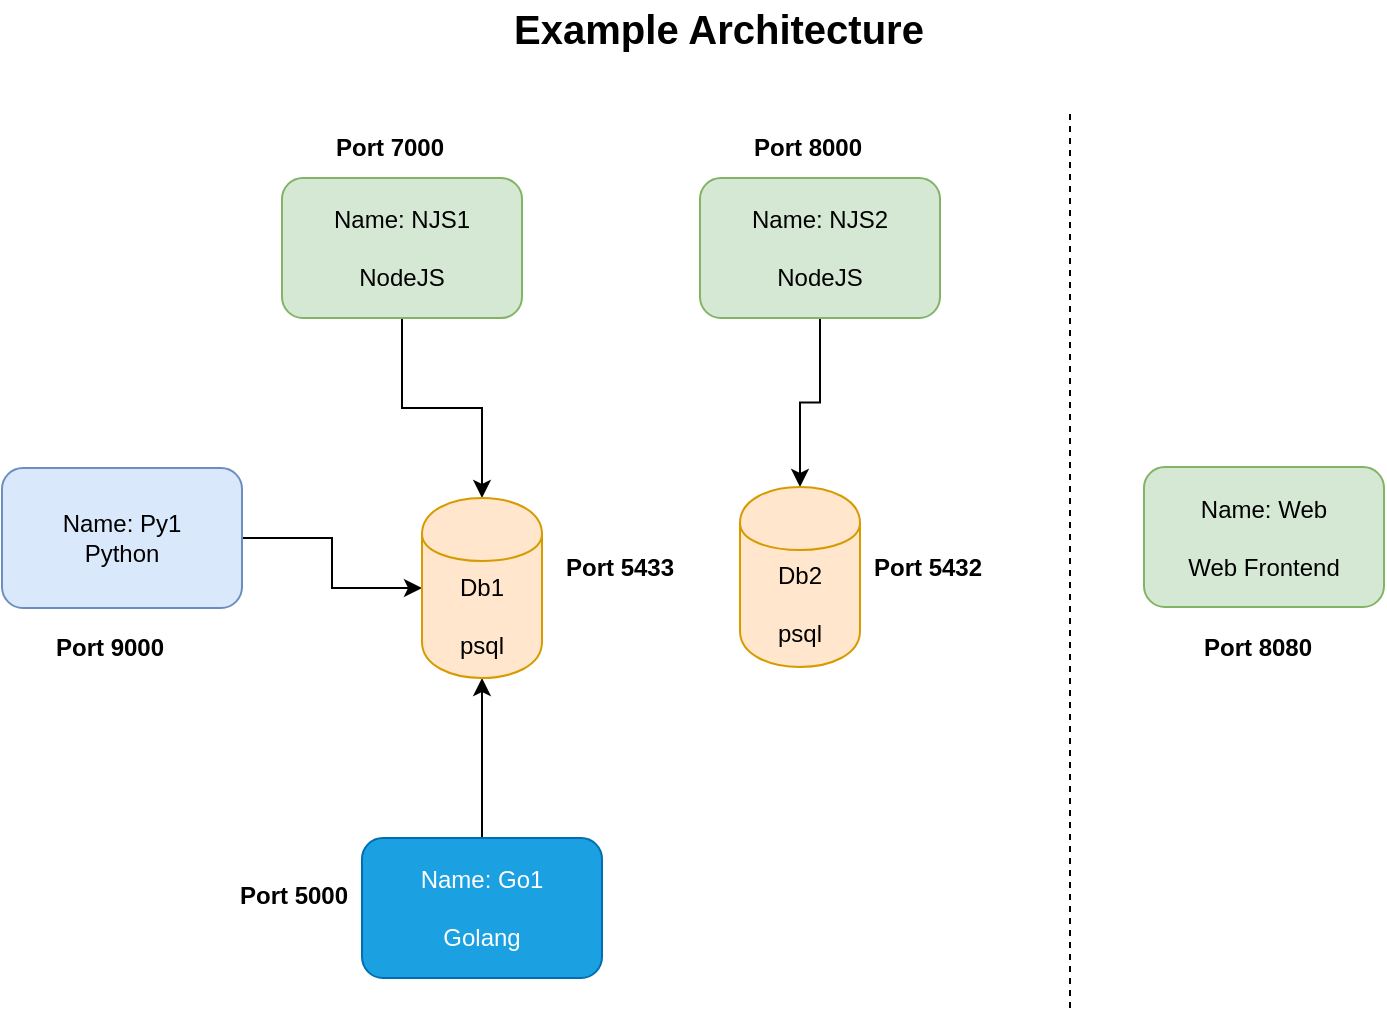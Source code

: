 <mxfile version="10.5.8" type="device"><diagram id="nauaSYXp1gsy5ivYwOJk" name="Page-1"><mxGraphModel dx="918" dy="527" grid="1" gridSize="10" guides="1" tooltips="1" connect="1" arrows="1" fold="1" page="1" pageScale="1" pageWidth="850" pageHeight="1100" math="0" shadow="0"><root><mxCell id="0"/><mxCell id="1" parent="0"/><mxCell id="93iTRA1JfwhMFqF6MwlR-8" style="edgeStyle=orthogonalEdgeStyle;rounded=0;orthogonalLoop=1;jettySize=auto;html=1;" parent="1" source="93iTRA1JfwhMFqF6MwlR-1" target="93iTRA1JfwhMFqF6MwlR-6" edge="1"><mxGeometry relative="1" as="geometry"/></mxCell><mxCell id="93iTRA1JfwhMFqF6MwlR-1" value="Name: NJS1&lt;br&gt;&lt;br&gt;NodeJS " style="rounded=1;whiteSpace=wrap;html=1;fillColor=#d5e8d4;strokeColor=#82b366;" parent="1" vertex="1"><mxGeometry x="210" y="110" width="120" height="70" as="geometry"/></mxCell><mxCell id="93iTRA1JfwhMFqF6MwlR-9" style="edgeStyle=orthogonalEdgeStyle;rounded=0;orthogonalLoop=1;jettySize=auto;html=1;entryX=0.5;entryY=0;entryDx=0;entryDy=0;" parent="1" source="93iTRA1JfwhMFqF6MwlR-2" target="93iTRA1JfwhMFqF6MwlR-7" edge="1"><mxGeometry relative="1" as="geometry"/></mxCell><mxCell id="93iTRA1JfwhMFqF6MwlR-2" value="Name: NJS2&lt;br&gt;&lt;br&gt;NodeJS " style="rounded=1;whiteSpace=wrap;html=1;fillColor=#d5e8d4;strokeColor=#82b366;" parent="1" vertex="1"><mxGeometry x="419" y="110" width="120" height="70" as="geometry"/></mxCell><mxCell id="93iTRA1JfwhMFqF6MwlR-14" style="edgeStyle=orthogonalEdgeStyle;rounded=0;orthogonalLoop=1;jettySize=auto;html=1;" parent="1" source="93iTRA1JfwhMFqF6MwlR-3" target="93iTRA1JfwhMFqF6MwlR-6" edge="1"><mxGeometry relative="1" as="geometry"/></mxCell><mxCell id="93iTRA1JfwhMFqF6MwlR-3" value="Name: Py1&lt;br&gt;Python" style="rounded=1;whiteSpace=wrap;html=1;fillColor=#dae8fc;strokeColor=#6c8ebf;" parent="1" vertex="1"><mxGeometry x="70" y="255" width="120" height="70" as="geometry"/></mxCell><mxCell id="93iTRA1JfwhMFqF6MwlR-11" style="edgeStyle=orthogonalEdgeStyle;rounded=0;orthogonalLoop=1;jettySize=auto;html=1;entryX=0.5;entryY=1;entryDx=0;entryDy=0;" parent="1" source="93iTRA1JfwhMFqF6MwlR-5" target="93iTRA1JfwhMFqF6MwlR-6" edge="1"><mxGeometry relative="1" as="geometry"/></mxCell><mxCell id="93iTRA1JfwhMFqF6MwlR-5" value="&lt;div&gt;Name: Go1&lt;/div&gt;&lt;div&gt;&lt;br&gt;&lt;/div&gt;Golang" style="rounded=1;whiteSpace=wrap;html=1;fillColor=#1ba1e2;strokeColor=#006EAF;fontColor=#ffffff;" parent="1" vertex="1"><mxGeometry x="250" y="440" width="120" height="70" as="geometry"/></mxCell><mxCell id="93iTRA1JfwhMFqF6MwlR-6" value="&lt;div&gt;Db1&lt;/div&gt;&lt;div&gt;&lt;br&gt;&lt;/div&gt;&lt;div&gt;psql&lt;br&gt;&lt;/div&gt;" style="shape=cylinder;whiteSpace=wrap;html=1;boundedLbl=1;backgroundOutline=1;fillColor=#ffe6cc;strokeColor=#d79b00;" parent="1" vertex="1"><mxGeometry x="280" y="270" width="60" height="90" as="geometry"/></mxCell><mxCell id="93iTRA1JfwhMFqF6MwlR-7" value="&lt;div&gt;Db2&lt;/div&gt;&lt;div&gt;&lt;br&gt;&lt;/div&gt;&lt;div&gt;psql&lt;/div&gt;" style="shape=cylinder;whiteSpace=wrap;html=1;boundedLbl=1;backgroundOutline=1;fillColor=#ffe6cc;strokeColor=#d79b00;" parent="1" vertex="1"><mxGeometry x="439" y="264.5" width="60" height="90" as="geometry"/></mxCell><mxCell id="93iTRA1JfwhMFqF6MwlR-15" value="&lt;div&gt;Port 5432&lt;/div&gt;&lt;div&gt;&lt;br&gt;&lt;/div&gt;" style="text;html=1;resizable=0;points=[];autosize=1;align=left;verticalAlign=top;spacingTop=-4;fontStyle=1" parent="1" vertex="1"><mxGeometry x="504" y="294.5" width="70" height="30" as="geometry"/></mxCell><mxCell id="93iTRA1JfwhMFqF6MwlR-16" value="Port 5433" style="text;html=1;resizable=0;points=[];autosize=1;align=left;verticalAlign=top;spacingTop=-4;fontStyle=1" parent="1" vertex="1"><mxGeometry x="350" y="295" width="70" height="20" as="geometry"/></mxCell><mxCell id="93iTRA1JfwhMFqF6MwlR-17" value="&lt;div&gt;Port 8000&lt;/div&gt;&lt;div&gt;&lt;br&gt;&lt;/div&gt;" style="text;html=1;resizable=0;points=[];autosize=1;align=left;verticalAlign=top;spacingTop=-4;fontStyle=1" parent="1" vertex="1"><mxGeometry x="444" y="85" width="70" height="30" as="geometry"/></mxCell><mxCell id="93iTRA1JfwhMFqF6MwlR-20" value="&lt;div&gt;Port 9000&lt;br&gt;&lt;/div&gt;" style="text;html=1;resizable=0;points=[];autosize=1;align=left;verticalAlign=top;spacingTop=-4;fontStyle=1" parent="1" vertex="1"><mxGeometry x="95" y="334.5" width="70" height="20" as="geometry"/></mxCell><mxCell id="93iTRA1JfwhMFqF6MwlR-22" value="Port 5000" style="text;html=1;resizable=0;points=[];autosize=1;align=left;verticalAlign=top;spacingTop=-4;fontStyle=1" parent="1" vertex="1"><mxGeometry x="187" y="459" width="70" height="20" as="geometry"/></mxCell><mxCell id="93iTRA1JfwhMFqF6MwlR-23" value="Port 7000" style="text;html=1;resizable=0;points=[];autosize=1;align=left;verticalAlign=top;spacingTop=-4;fontStyle=1" parent="1" vertex="1"><mxGeometry x="235" y="85" width="70" height="20" as="geometry"/></mxCell><mxCell id="93iTRA1JfwhMFqF6MwlR-25" value="Name: Web&lt;br&gt;&lt;br&gt;Web Frontend" style="rounded=1;whiteSpace=wrap;html=1;fillColor=#d5e8d4;strokeColor=#82b366;" parent="1" vertex="1"><mxGeometry x="641" y="254.5" width="120" height="70" as="geometry"/></mxCell><mxCell id="93iTRA1JfwhMFqF6MwlR-26" value="Port 8080" style="text;html=1;resizable=0;points=[];autosize=1;align=left;verticalAlign=top;spacingTop=-4;fontStyle=1" parent="1" vertex="1"><mxGeometry x="669" y="334.5" width="70" height="20" as="geometry"/></mxCell><mxCell id="93iTRA1JfwhMFqF6MwlR-28" value="" style="endArrow=none;dashed=1;html=1;fontColor=#FFC02B;labelBorderColor=#FF9E4A;align=center;verticalAlign=middle;" parent="1" edge="1"><mxGeometry width="50" height="50" relative="1" as="geometry"><mxPoint x="604" y="525" as="sourcePoint"/><mxPoint x="604" y="75" as="targetPoint"/></mxGeometry></mxCell><mxCell id="93iTRA1JfwhMFqF6MwlR-29" value="Example Architecture" style="text;html=1;resizable=0;points=[];autosize=1;align=center;verticalAlign=top;spacingTop=-4;fontStyle=1;fontSize=20;" parent="1" vertex="1"><mxGeometry x="363" y="21" width="130" height="20" as="geometry"/></mxCell></root></mxGraphModel></diagram></mxfile>